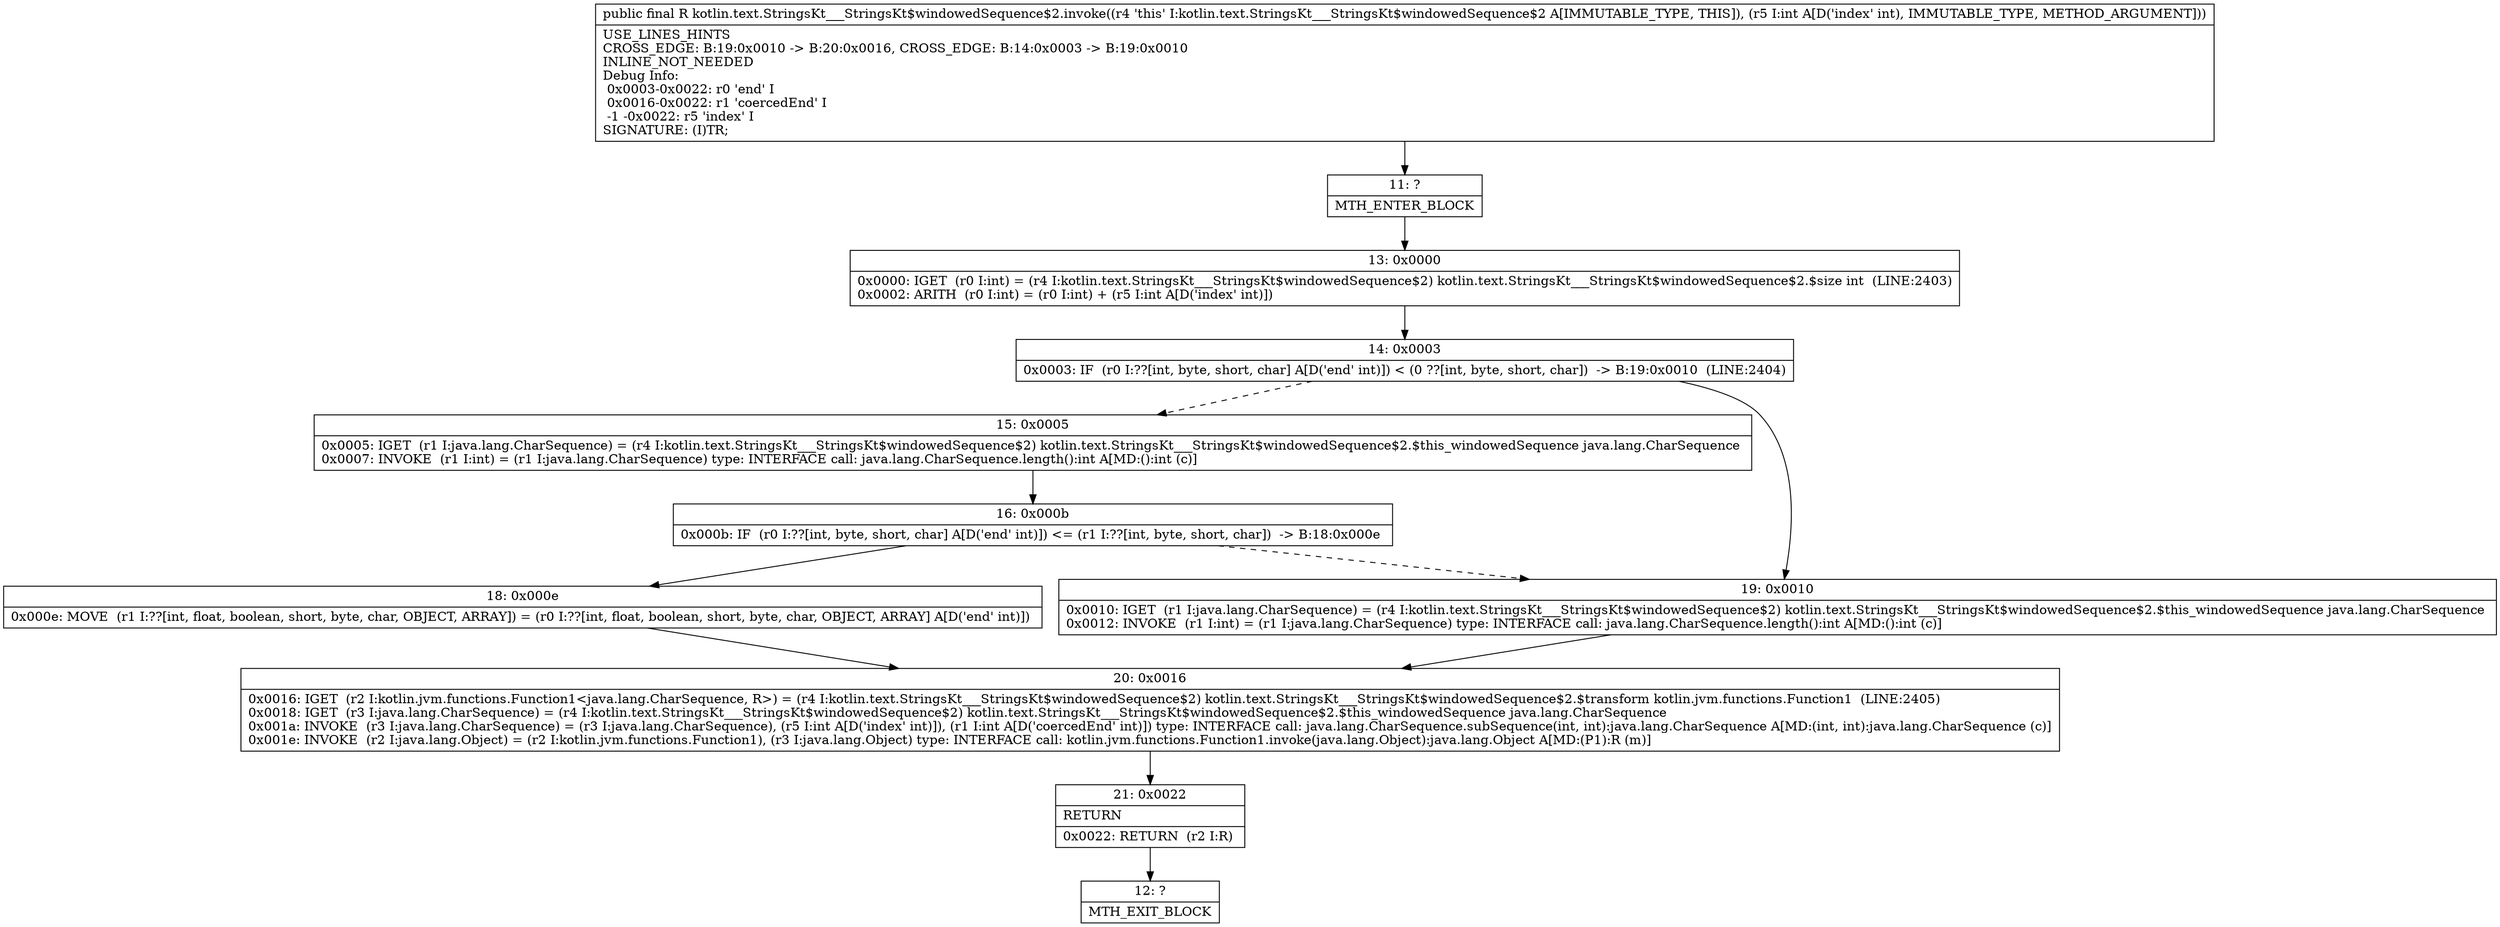 digraph "CFG forkotlin.text.StringsKt___StringsKt$windowedSequence$2.invoke(I)Ljava\/lang\/Object;" {
Node_11 [shape=record,label="{11\:\ ?|MTH_ENTER_BLOCK\l}"];
Node_13 [shape=record,label="{13\:\ 0x0000|0x0000: IGET  (r0 I:int) = (r4 I:kotlin.text.StringsKt___StringsKt$windowedSequence$2) kotlin.text.StringsKt___StringsKt$windowedSequence$2.$size int  (LINE:2403)\l0x0002: ARITH  (r0 I:int) = (r0 I:int) + (r5 I:int A[D('index' int)]) \l}"];
Node_14 [shape=record,label="{14\:\ 0x0003|0x0003: IF  (r0 I:??[int, byte, short, char] A[D('end' int)]) \< (0 ??[int, byte, short, char])  \-\> B:19:0x0010  (LINE:2404)\l}"];
Node_15 [shape=record,label="{15\:\ 0x0005|0x0005: IGET  (r1 I:java.lang.CharSequence) = (r4 I:kotlin.text.StringsKt___StringsKt$windowedSequence$2) kotlin.text.StringsKt___StringsKt$windowedSequence$2.$this_windowedSequence java.lang.CharSequence \l0x0007: INVOKE  (r1 I:int) = (r1 I:java.lang.CharSequence) type: INTERFACE call: java.lang.CharSequence.length():int A[MD:():int (c)]\l}"];
Node_16 [shape=record,label="{16\:\ 0x000b|0x000b: IF  (r0 I:??[int, byte, short, char] A[D('end' int)]) \<= (r1 I:??[int, byte, short, char])  \-\> B:18:0x000e \l}"];
Node_18 [shape=record,label="{18\:\ 0x000e|0x000e: MOVE  (r1 I:??[int, float, boolean, short, byte, char, OBJECT, ARRAY]) = (r0 I:??[int, float, boolean, short, byte, char, OBJECT, ARRAY] A[D('end' int)]) \l}"];
Node_20 [shape=record,label="{20\:\ 0x0016|0x0016: IGET  (r2 I:kotlin.jvm.functions.Function1\<java.lang.CharSequence, R\>) = (r4 I:kotlin.text.StringsKt___StringsKt$windowedSequence$2) kotlin.text.StringsKt___StringsKt$windowedSequence$2.$transform kotlin.jvm.functions.Function1  (LINE:2405)\l0x0018: IGET  (r3 I:java.lang.CharSequence) = (r4 I:kotlin.text.StringsKt___StringsKt$windowedSequence$2) kotlin.text.StringsKt___StringsKt$windowedSequence$2.$this_windowedSequence java.lang.CharSequence \l0x001a: INVOKE  (r3 I:java.lang.CharSequence) = (r3 I:java.lang.CharSequence), (r5 I:int A[D('index' int)]), (r1 I:int A[D('coercedEnd' int)]) type: INTERFACE call: java.lang.CharSequence.subSequence(int, int):java.lang.CharSequence A[MD:(int, int):java.lang.CharSequence (c)]\l0x001e: INVOKE  (r2 I:java.lang.Object) = (r2 I:kotlin.jvm.functions.Function1), (r3 I:java.lang.Object) type: INTERFACE call: kotlin.jvm.functions.Function1.invoke(java.lang.Object):java.lang.Object A[MD:(P1):R (m)]\l}"];
Node_21 [shape=record,label="{21\:\ 0x0022|RETURN\l|0x0022: RETURN  (r2 I:R) \l}"];
Node_12 [shape=record,label="{12\:\ ?|MTH_EXIT_BLOCK\l}"];
Node_19 [shape=record,label="{19\:\ 0x0010|0x0010: IGET  (r1 I:java.lang.CharSequence) = (r4 I:kotlin.text.StringsKt___StringsKt$windowedSequence$2) kotlin.text.StringsKt___StringsKt$windowedSequence$2.$this_windowedSequence java.lang.CharSequence \l0x0012: INVOKE  (r1 I:int) = (r1 I:java.lang.CharSequence) type: INTERFACE call: java.lang.CharSequence.length():int A[MD:():int (c)]\l}"];
MethodNode[shape=record,label="{public final R kotlin.text.StringsKt___StringsKt$windowedSequence$2.invoke((r4 'this' I:kotlin.text.StringsKt___StringsKt$windowedSequence$2 A[IMMUTABLE_TYPE, THIS]), (r5 I:int A[D('index' int), IMMUTABLE_TYPE, METHOD_ARGUMENT]))  | USE_LINES_HINTS\lCROSS_EDGE: B:19:0x0010 \-\> B:20:0x0016, CROSS_EDGE: B:14:0x0003 \-\> B:19:0x0010\lINLINE_NOT_NEEDED\lDebug Info:\l  0x0003\-0x0022: r0 'end' I\l  0x0016\-0x0022: r1 'coercedEnd' I\l  \-1 \-0x0022: r5 'index' I\lSIGNATURE: (I)TR;\l}"];
MethodNode -> Node_11;Node_11 -> Node_13;
Node_13 -> Node_14;
Node_14 -> Node_15[style=dashed];
Node_14 -> Node_19;
Node_15 -> Node_16;
Node_16 -> Node_18;
Node_16 -> Node_19[style=dashed];
Node_18 -> Node_20;
Node_20 -> Node_21;
Node_21 -> Node_12;
Node_19 -> Node_20;
}

